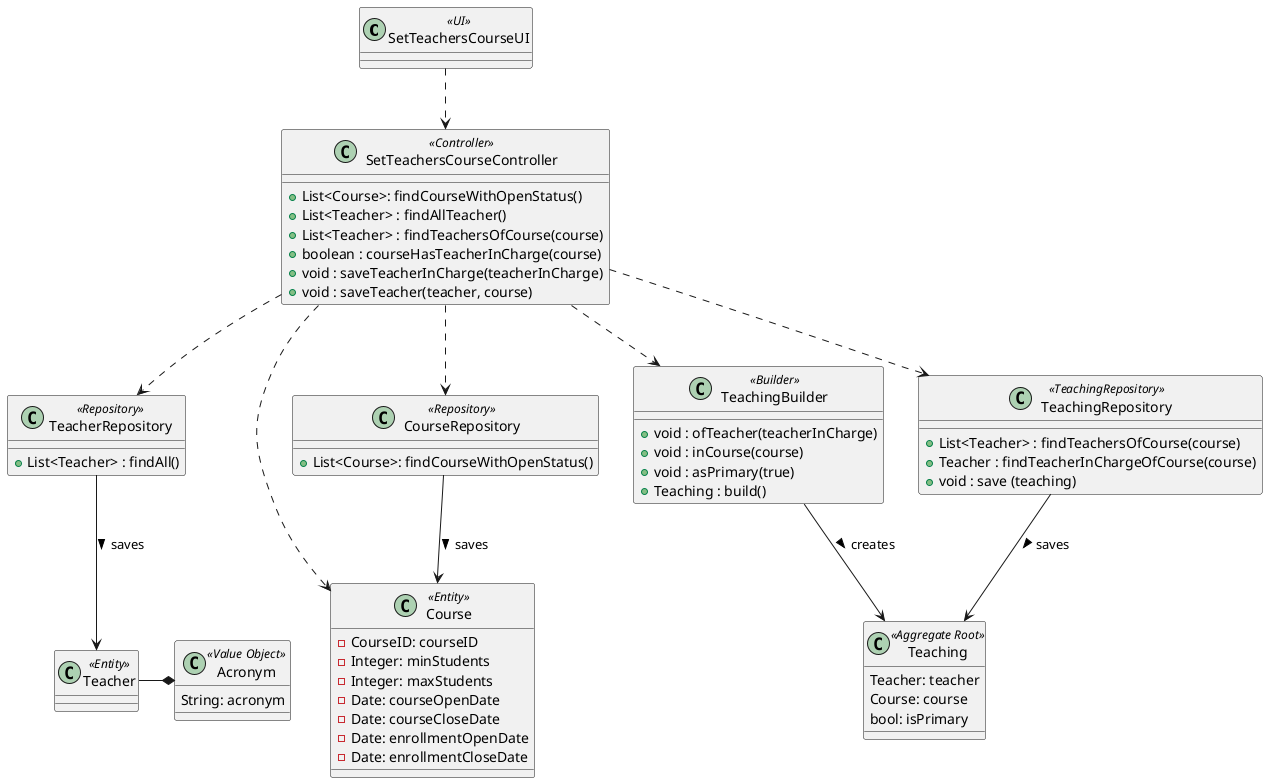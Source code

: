 @startuml

class SetTeachersCourseUI <<UI>> {
}

class SetTeachersCourseController <<Controller>> {
    + List<Course>: findCourseWithOpenStatus()
    + List<Teacher> : findAllTeacher()
    + List<Teacher> : findTeachersOfCourse(course)
    + boolean : courseHasTeacherInCharge(course)
    + void : saveTeacherInCharge(teacherInCharge)
    + void : saveTeacher(teacher, course)
}

class CourseRepository <<Repository>> {
    + List<Course>: findCourseWithOpenStatus()
}

class TeacherRepository <<Repository>> {
    + List<Teacher> : findAll()
}

class TeachingRepository <<TeachingRepository>> {
    + List<Teacher> : findTeachersOfCourse(course)
    + Teacher : findTeacherInChargeOfCourse(course)
    + void : save (teaching)
}

class TeachingBuilder <<Builder>> {
    + void : ofTeacher(teacherInCharge)
    + void : inCourse(course)
    + void : asPrimary(true)
    + Teaching : build()
}


class Course <<Entity>> {
        - CourseID: courseID
        - Integer: minStudents
        - Integer: maxStudents
        - Date: courseOpenDate
        - Date: courseCloseDate
        - Date: enrollmentOpenDate
        - Date: enrollmentCloseDate
}


class Teacher <<Entity>> {
}

class Teaching <<Aggregate Root>>{
    Teacher: teacher
    Course: course
    bool: isPrimary
}

class Acronym <<Value Object>>{
    String: acronym
}


Teacher -* Acronym

TeachingRepository --> Teaching: saves >
TeachingBuilder --> Teaching : creates >


SetTeachersCourseUI ..> SetTeachersCourseController
SetTeachersCourseController ..> CourseRepository
SetTeachersCourseController ..> TeacherRepository
SetTeachersCourseController ..> TeachingBuilder
SetTeachersCourseController ..> TeachingRepository

SetTeachersCourseController ..> Course

CourseRepository --> Course : saves >
TeacherRepository --> Teacher : saves >

@enduml
